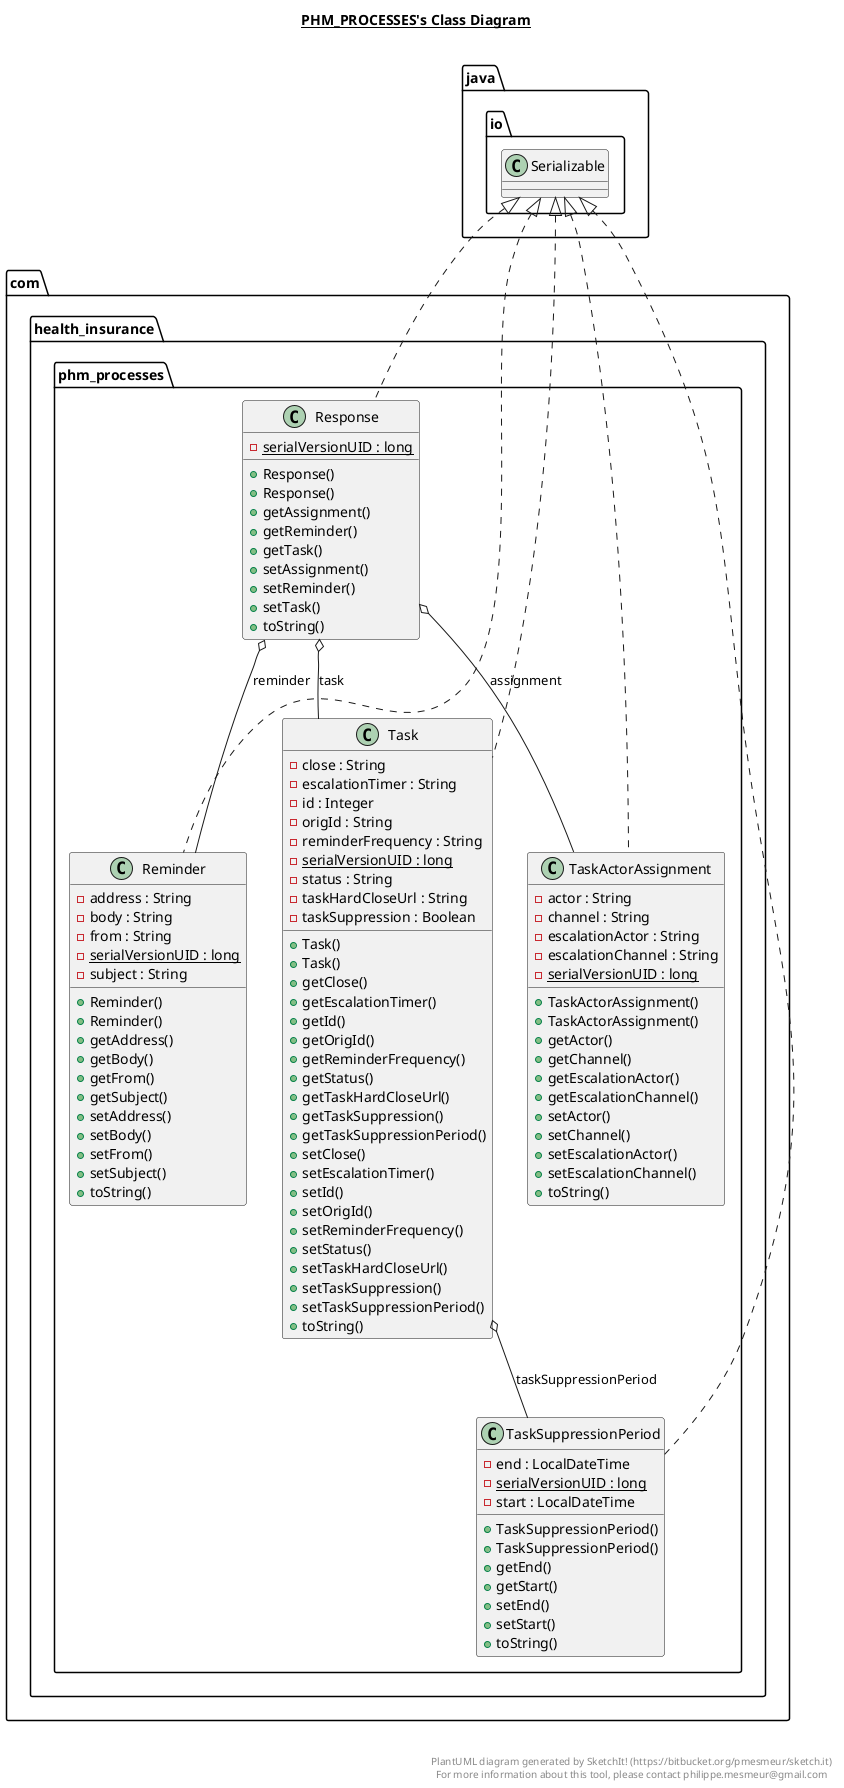 @startuml

title __PHM_PROCESSES's Class Diagram__\n

  namespace com.health_insurance.phm_processes {
    class com.health_insurance.phm_processes.Reminder {
        - address : String
        - body : String
        - from : String
        {static} - serialVersionUID : long
        - subject : String
        + Reminder()
        + Reminder()
        + getAddress()
        + getBody()
        + getFrom()
        + getSubject()
        + setAddress()
        + setBody()
        + setFrom()
        + setSubject()
        + toString()
    }
  }
  

  namespace com.health_insurance.phm_processes {
    class com.health_insurance.phm_processes.Response {
        {static} - serialVersionUID : long
        + Response()
        + Response()
        + getAssignment()
        + getReminder()
        + getTask()
        + setAssignment()
        + setReminder()
        + setTask()
        + toString()
    }
  }
  

  namespace com.health_insurance.phm_processes {
    class com.health_insurance.phm_processes.Task {
        - close : String
        - escalationTimer : String
        - id : Integer
        - origId : String
        - reminderFrequency : String
        {static} - serialVersionUID : long
        - status : String
        - taskHardCloseUrl : String
        - taskSuppression : Boolean
        + Task()
        + Task()
        + getClose()
        + getEscalationTimer()
        + getId()
        + getOrigId()
        + getReminderFrequency()
        + getStatus()
        + getTaskHardCloseUrl()
        + getTaskSuppression()
        + getTaskSuppressionPeriod()
        + setClose()
        + setEscalationTimer()
        + setId()
        + setOrigId()
        + setReminderFrequency()
        + setStatus()
        + setTaskHardCloseUrl()
        + setTaskSuppression()
        + setTaskSuppressionPeriod()
        + toString()
    }
  }
  

  namespace com.health_insurance.phm_processes {
    class com.health_insurance.phm_processes.TaskActorAssignment {
        - actor : String
        - channel : String
        - escalationActor : String
        - escalationChannel : String
        {static} - serialVersionUID : long
        + TaskActorAssignment()
        + TaskActorAssignment()
        + getActor()
        + getChannel()
        + getEscalationActor()
        + getEscalationChannel()
        + setActor()
        + setChannel()
        + setEscalationActor()
        + setEscalationChannel()
        + toString()
    }
  }
  

  namespace com.health_insurance.phm_processes {
    class com.health_insurance.phm_processes.TaskSuppressionPeriod {
        - end : LocalDateTime
        {static} - serialVersionUID : long
        - start : LocalDateTime
        + TaskSuppressionPeriod()
        + TaskSuppressionPeriod()
        + getEnd()
        + getStart()
        + setEnd()
        + setStart()
        + toString()
    }
  }
  

  com.health_insurance.phm_processes.Reminder .up.|> java.io.Serializable
  com.health_insurance.phm_processes.Response .up.|> java.io.Serializable
  com.health_insurance.phm_processes.Response o-- com.health_insurance.phm_processes.TaskActorAssignment : assignment
  com.health_insurance.phm_processes.Response o-- com.health_insurance.phm_processes.Reminder : reminder
  com.health_insurance.phm_processes.Response o-- com.health_insurance.phm_processes.Task : task
  com.health_insurance.phm_processes.Task .up.|> java.io.Serializable
  com.health_insurance.phm_processes.Task o-- com.health_insurance.phm_processes.TaskSuppressionPeriod : taskSuppressionPeriod
  com.health_insurance.phm_processes.TaskActorAssignment .up.|> java.io.Serializable
  com.health_insurance.phm_processes.TaskSuppressionPeriod .up.|> java.io.Serializable


right footer


PlantUML diagram generated by SketchIt! (https://bitbucket.org/pmesmeur/sketch.it)
For more information about this tool, please contact philippe.mesmeur@gmail.com
endfooter

@enduml

